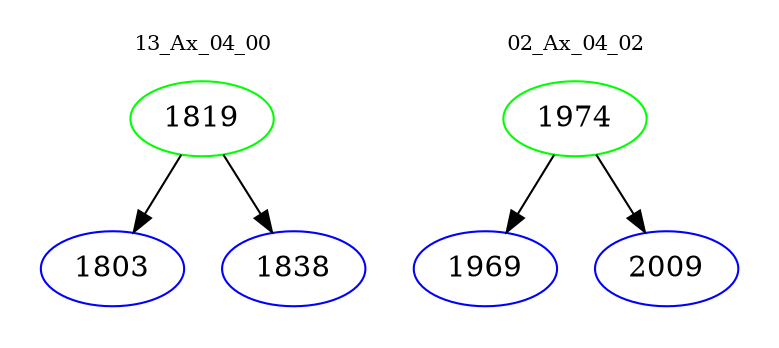 digraph{
subgraph cluster_0 {
color = white
label = "13_Ax_04_00";
fontsize=10;
T0_1819 [label="1819", color="green"]
T0_1819 -> T0_1803 [color="black"]
T0_1803 [label="1803", color="blue"]
T0_1819 -> T0_1838 [color="black"]
T0_1838 [label="1838", color="blue"]
}
subgraph cluster_1 {
color = white
label = "02_Ax_04_02";
fontsize=10;
T1_1974 [label="1974", color="green"]
T1_1974 -> T1_1969 [color="black"]
T1_1969 [label="1969", color="blue"]
T1_1974 -> T1_2009 [color="black"]
T1_2009 [label="2009", color="blue"]
}
}
